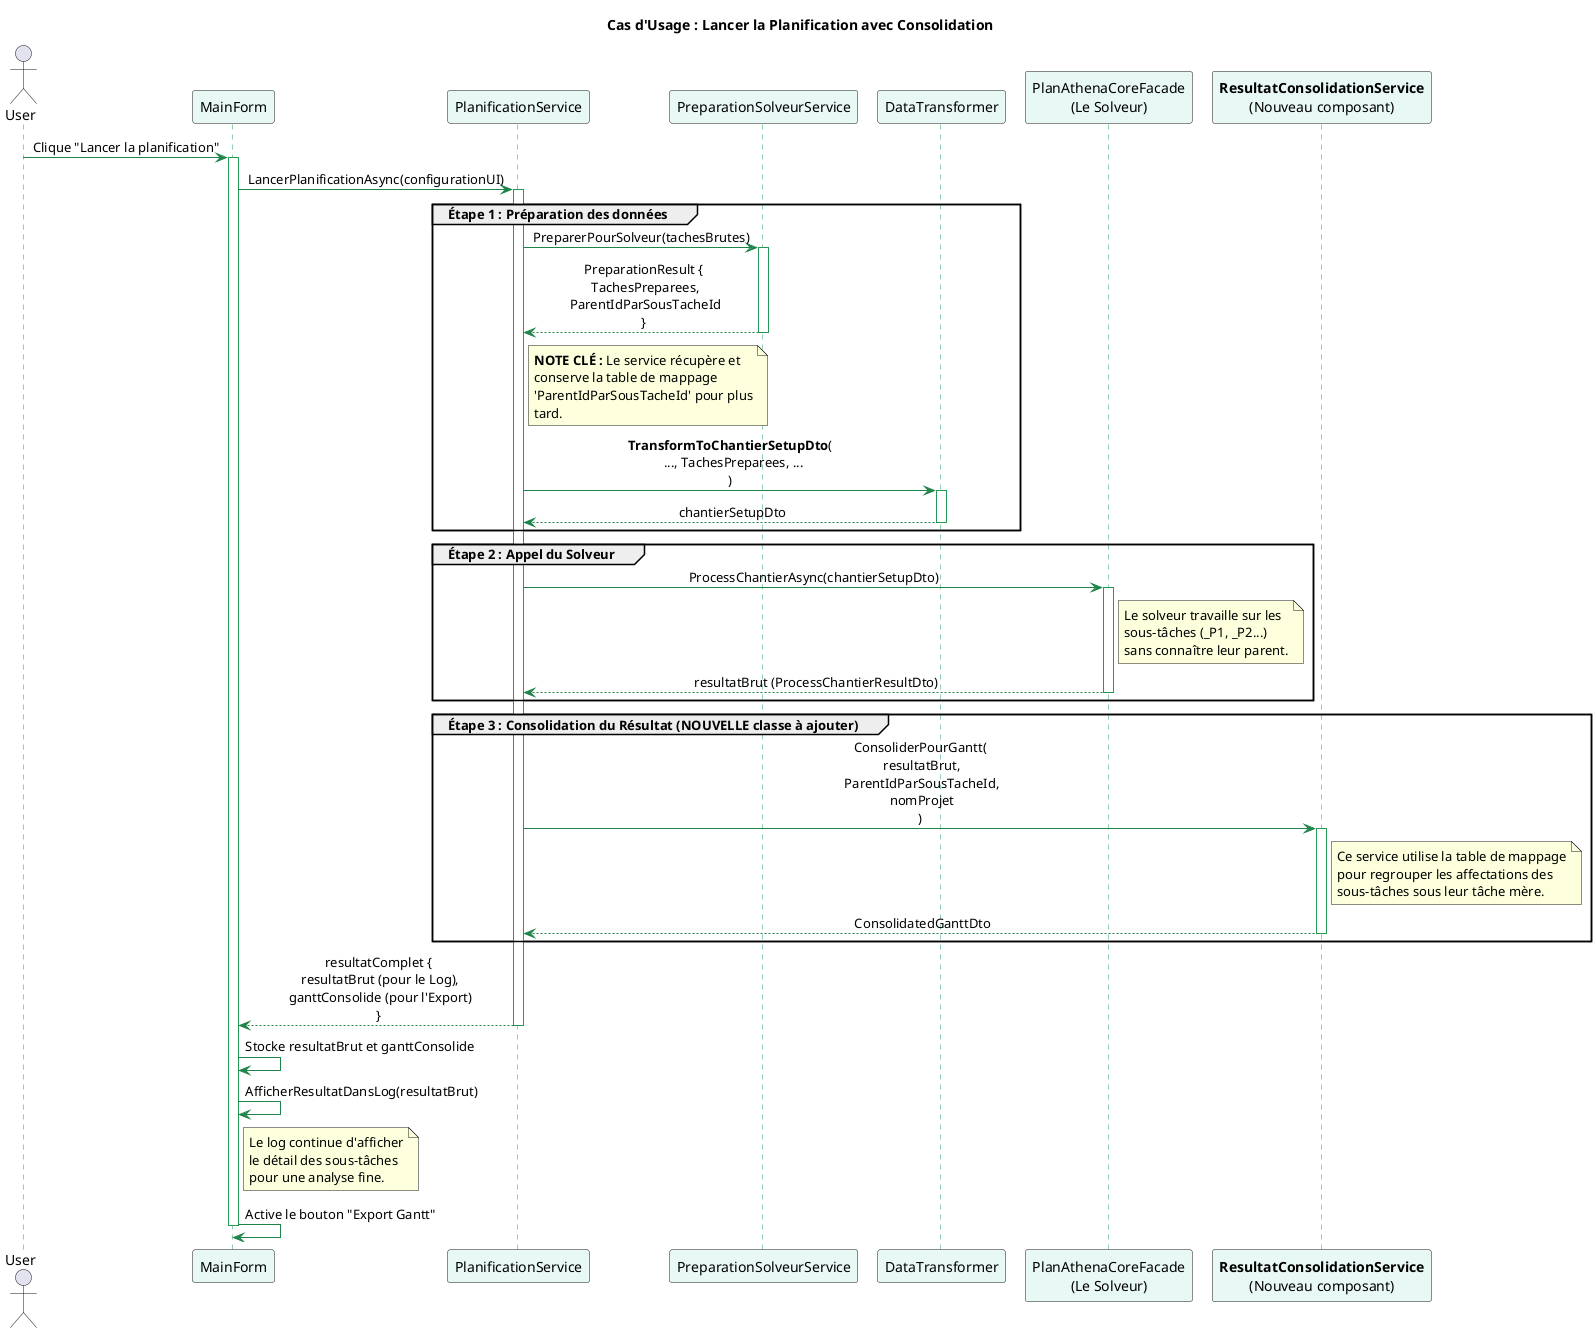 @startuml
skinparam componentStyle uml2
skinparam wrapWidth 250
skinparam participantPadding 5
skinparam sequenceMessageAlign center
skinparam sequenceArrowColor #1E8449
skinparam sequenceLifeLineBorderColor #239B56
skinparam sequenceParticipantBackgroundColor #E8F8F5
title Cas d'Usage : Lancer la Planification avec Consolidation
actor User
participant "MainForm" as UI
participant "PlanificationService" as PlanSvc
participant "PreparationSolveurService" as PrepSvc
participant "DataTransformer" as Transfo
participant "PlanAthenaCoreFacade\n(Le Solveur)" as Solver
participant "<b>ResultatConsolidationService</b>\n(Nouveau composant)" as ConsolSvc
User -> UI : Clique "Lancer la planification"
activate UI
UI -> PlanSvc : LancerPlanificationAsync(configurationUI)
activate PlanSvc
group Étape 1 : Préparation des données
PlanSvc -> PrepSvc : PreparerPourSolveur(tachesBrutes)
activate PrepSvc
PrepSvc --> PlanSvc : PreparationResult {\n TachesPreparees,\n ParentIdParSousTacheId\n}
deactivate PrepSvc
note right of PlanSvc: <b>NOTE CLÉ :</b> Le service récupère et\nconserve la table de mappage\n'ParentIdParSousTacheId' pour plus tard.

PlanSvc -> Transfo : **TransformToChantierSetupDto**(\n  ..., TachesPreparees, ...\n)
activate Transfo
Transfo --> PlanSvc : chantierSetupDto
deactivate Transfo
end
group Étape 2 : Appel du Solveur
PlanSvc -> Solver : ProcessChantierAsync(chantierSetupDto)
activate Solver
note right of Solver: Le solveur travaille sur les\nsous-tâches (_P1, _P2...)\nsans connaître leur parent.
Solver --> PlanSvc : resultatBrut (ProcessChantierResultDto)
deactivate Solver
end
group Étape 3 : Consolidation du Résultat (NOUVELLE classe à ajouter)
PlanSvc -> ConsolSvc : ConsoliderPourGantt(\n resultatBrut,\n ParentIdParSousTacheId,\n nomProjet\n)
activate ConsolSvc
note right of ConsolSvc: Ce service utilise la table de mappage\npour regrouper les affectations des\nsous-tâches sous leur tâche mère.
ConsolSvc --> PlanSvc : ConsolidatedGanttDto
deactivate ConsolSvc
end
PlanSvc --> UI : resultatComplet {\n resultatBrut (pour le Log),\n ganttConsolide (pour l'Export)\n}
deactivate PlanSvc
UI -> UI : Stocke resultatBrut et ganttConsolide
UI -> UI : AfficherResultatDansLog(resultatBrut)
note right of UI: Le log continue d'afficher\nle détail des sous-tâches\npour une analyse fine.
UI -> UI : Active le bouton "Export Gantt"
deactivate UI
@enduml